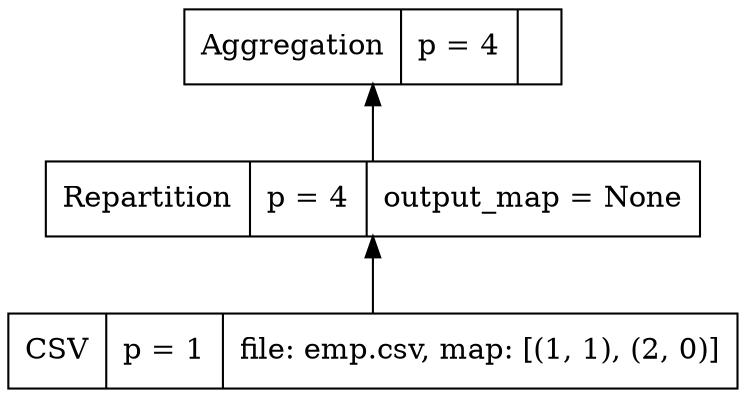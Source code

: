 digraph example1 {
    node [shape=record];
    rankdir=BT;
    nodesep=0.5;
    ordering="in";
    popkeyPOPKey2v1 -> popkeyPOPKey3v1;
    popkeyPOPKey1v1 -> popkeyPOPKey2v1;
    popkeyPOPKey1v1[label="CSV|p = 1|file: emp.csv, map: [(1, 1), (2, 0)]"];
    popkeyPOPKey2v1[label="Repartition|p = 4|output_map = None"];
    popkeyPOPKey3v1[label="Aggregation|p = 4|"];
}

